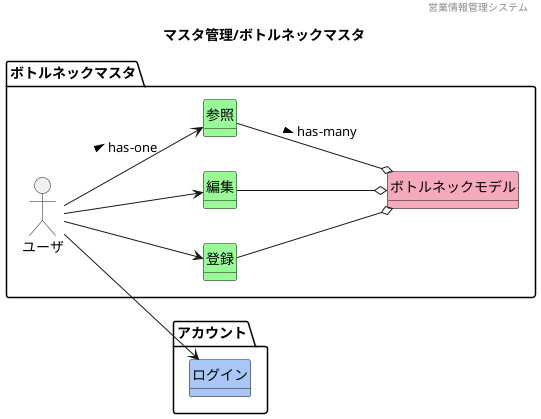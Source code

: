@startuml images/マスタ管理/ボトルネックマスタ
' ヘッダー
header 営業情報管理システム
' タイトル
title マスタ管理/ボトルネックマスタ
' 
hide circle
' 
hide method
left to right direction

package "アカウント"{
    class "ログイン" #A9C6F6
}

package "ボトルネックマスタ" {
    'ユーザや外部システム
    mix_actor "ユーザ"
    class "登録" #98fb98
    class "編集" #98fb98
    class "参照" #98fb98
    class "ボトルネックモデル" #F5A9BC
    ' class "" #F5A9BC
    ' class "" #ffd700

    'モデル同士の関係
    ユーザ --> 参照 : > has-one
    ユーザ --> 編集
    ユーザ --> 登録
    ユーザ --> ログイン
    参照 --o ボトルネックモデル : > has-many
    編集 --o ボトルネックモデル
    登録 --o ボトルネックモデル
    ' ER図の記載がないため飛ばす
    ' ボトルネックモデル

    'ドメインクラスの属性

}



@enduml